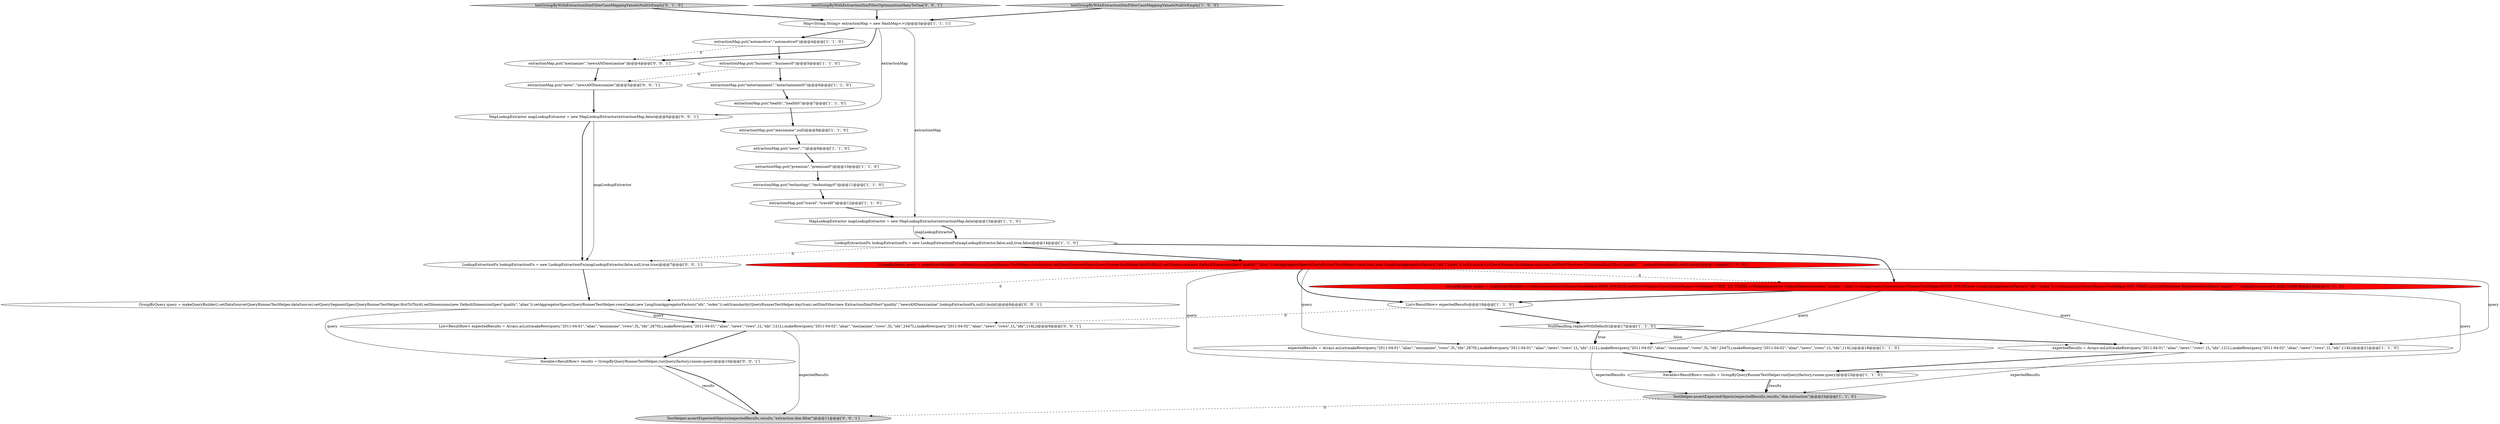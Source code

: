 digraph {
5 [style = filled, label = "GroupByQuery query = makeQueryBuilder().setDataSource(QueryRunnerTestHelper.dataSource).setQuerySegmentSpec(QueryRunnerTestHelper.firstToThird).setDimensions(new DefaultDimensionSpec(\"quality\",\"alias\")).setAggregatorSpecs(QueryRunnerTestHelper.rowsCount,new LongSumAggregatorFactory(\"idx\",\"index\")).setGranularity(QueryRunnerTestHelper.dayGran).setDimFilter(new ExtractionDimFilter(\"quality\",\"\",lookupExtractionFn,null)).build()@@@15@@@['1', '0', '0']", fillcolor = red, shape = ellipse image = "AAA1AAABBB1BBB"];
29 [style = filled, label = "TestHelper.assertExpectedObjects(expectedResults,results,\"extraction-dim-filter\")@@@11@@@['0', '0', '1']", fillcolor = lightgray, shape = ellipse image = "AAA0AAABBB3BBB"];
3 [style = filled, label = "expectedResults = Arrays.asList(makeRow(query,\"2011-04-01\",\"alias\",\"mezzanine\",\"rows\",3L,\"idx\",2870L),makeRow(query,\"2011-04-01\",\"alias\",\"news\",\"rows\",1L,\"idx\",121L),makeRow(query,\"2011-04-02\",\"alias\",\"mezzanine\",\"rows\",3L,\"idx\",2447L),makeRow(query,\"2011-04-02\",\"alias\",\"news\",\"rows\",1L,\"idx\",114L))@@@18@@@['1', '1', '0']", fillcolor = white, shape = ellipse image = "AAA0AAABBB1BBB"];
15 [style = filled, label = "MapLookupExtractor mapLookupExtractor = new MapLookupExtractor(extractionMap,false)@@@13@@@['1', '1', '0']", fillcolor = white, shape = ellipse image = "AAA0AAABBB1BBB"];
30 [style = filled, label = "LookupExtractionFn lookupExtractionFn = new LookupExtractionFn(mapLookupExtractor,false,null,true,true)@@@7@@@['0', '0', '1']", fillcolor = white, shape = ellipse image = "AAA0AAABBB3BBB"];
7 [style = filled, label = "extractionMap.put(\"health\",\"health0\")@@@7@@@['1', '1', '0']", fillcolor = white, shape = ellipse image = "AAA0AAABBB1BBB"];
12 [style = filled, label = "extractionMap.put(\"premium\",\"premium0\")@@@10@@@['1', '1', '0']", fillcolor = white, shape = ellipse image = "AAA0AAABBB1BBB"];
24 [style = filled, label = "Iterable<ResultRow> results = GroupByQueryRunnerTestHelper.runQuery(factory,runner,query)@@@10@@@['0', '0', '1']", fillcolor = white, shape = ellipse image = "AAA0AAABBB3BBB"];
25 [style = filled, label = "GroupByQuery query = makeQueryBuilder().setDataSource(QueryRunnerTestHelper.dataSource).setQuerySegmentSpec(QueryRunnerTestHelper.firstToThird).setDimensions(new DefaultDimensionSpec(\"quality\",\"alias\")).setAggregatorSpecs(QueryRunnerTestHelper.rowsCount,new LongSumAggregatorFactory(\"idx\",\"index\")).setGranularity(QueryRunnerTestHelper.dayGran).setDimFilter(new ExtractionDimFilter(\"quality\",\"newsANDmezzanine\",lookupExtractionFn,null)).build()@@@8@@@['0', '0', '1']", fillcolor = white, shape = ellipse image = "AAA0AAABBB3BBB"];
19 [style = filled, label = "TestHelper.assertExpectedObjects(expectedResults,results,\"dim-extraction\")@@@24@@@['1', '1', '0']", fillcolor = lightgray, shape = ellipse image = "AAA0AAABBB1BBB"];
6 [style = filled, label = "extractionMap.put(\"business\",\"business0\")@@@5@@@['1', '1', '0']", fillcolor = white, shape = ellipse image = "AAA0AAABBB1BBB"];
13 [style = filled, label = "extractionMap.put(\"travel\",\"travel0\")@@@12@@@['1', '1', '0']", fillcolor = white, shape = ellipse image = "AAA0AAABBB1BBB"];
14 [style = filled, label = "Map<String,String> extractionMap = new HashMap<>()@@@3@@@['1', '1', '1']", fillcolor = white, shape = ellipse image = "AAA0AAABBB1BBB"];
26 [style = filled, label = "extractionMap.put(\"mezzanine\",\"newsANDmezzanine\")@@@4@@@['0', '0', '1']", fillcolor = white, shape = ellipse image = "AAA0AAABBB3BBB"];
8 [style = filled, label = "extractionMap.put(\"technology\",\"technology0\")@@@11@@@['1', '1', '0']", fillcolor = white, shape = ellipse image = "AAA0AAABBB1BBB"];
0 [style = filled, label = "extractionMap.put(\"entertainment\",\"entertainment0\")@@@6@@@['1', '1', '0']", fillcolor = white, shape = ellipse image = "AAA0AAABBB1BBB"];
11 [style = filled, label = "expectedResults = Arrays.asList(makeRow(query,\"2011-04-01\",\"alias\",\"news\",\"rows\",1L,\"idx\",121L),makeRow(query,\"2011-04-02\",\"alias\",\"news\",\"rows\",1L,\"idx\",114L))@@@21@@@['1', '1', '0']", fillcolor = white, shape = ellipse image = "AAA0AAABBB1BBB"];
22 [style = filled, label = "List<ResultRow> expectedResults = Arrays.asList(makeRow(query,\"2011-04-01\",\"alias\",\"mezzanine\",\"rows\",3L,\"idx\",2870L),makeRow(query,\"2011-04-01\",\"alias\",\"news\",\"rows\",1L,\"idx\",121L),makeRow(query,\"2011-04-02\",\"alias\",\"mezzanine\",\"rows\",3L,\"idx\",2447L),makeRow(query,\"2011-04-02\",\"alias\",\"news\",\"rows\",1L,\"idx\",114L))@@@9@@@['0', '0', '1']", fillcolor = white, shape = ellipse image = "AAA0AAABBB3BBB"];
23 [style = filled, label = "extractionMap.put(\"news\",\"newsANDmezzanine\")@@@5@@@['0', '0', '1']", fillcolor = white, shape = ellipse image = "AAA0AAABBB3BBB"];
17 [style = filled, label = "NullHandling.replaceWithDefault()@@@17@@@['1', '1', '0']", fillcolor = white, shape = diamond image = "AAA0AAABBB1BBB"];
21 [style = filled, label = "testGroupByWithExtractionDimFilterCaseMappingValueIsNullOrEmpty['0', '1', '0']", fillcolor = lightgray, shape = diamond image = "AAA0AAABBB2BBB"];
27 [style = filled, label = "testGroupByWithExtractionDimFilterOptimazitionManyToOne['0', '0', '1']", fillcolor = lightgray, shape = diamond image = "AAA0AAABBB3BBB"];
20 [style = filled, label = "GroupByQuery query = makeQueryBuilder().setDataSource(QueryRunnerTestHelper.DATA_SOURCE).setQuerySegmentSpec(QueryRunnerTestHelper.FIRST_TO_THIRD).setDimensions(new DefaultDimensionSpec(\"quality\",\"alias\")).setAggregatorSpecs(QueryRunnerTestHelper.ROWS_COUNT,new LongSumAggregatorFactory(\"idx\",\"index\")).setGranularity(QueryRunnerTestHelper.DAY_GRAN).setDimFilter(new ExtractionDimFilter(\"quality\",\"\",lookupExtractionFn,null)).build()@@@15@@@['0', '1', '0']", fillcolor = red, shape = ellipse image = "AAA1AAABBB2BBB"];
10 [style = filled, label = "List<ResultRow> expectedResults@@@16@@@['1', '1', '0']", fillcolor = white, shape = ellipse image = "AAA0AAABBB1BBB"];
1 [style = filled, label = "LookupExtractionFn lookupExtractionFn = new LookupExtractionFn(mapLookupExtractor,false,null,true,false)@@@14@@@['1', '1', '0']", fillcolor = white, shape = ellipse image = "AAA0AAABBB1BBB"];
16 [style = filled, label = "testGroupByWithExtractionDimFilterCaseMappingValueIsNullOrEmpty['1', '0', '0']", fillcolor = lightgray, shape = diamond image = "AAA0AAABBB1BBB"];
9 [style = filled, label = "extractionMap.put(\"mezzanine\",null)@@@8@@@['1', '1', '0']", fillcolor = white, shape = ellipse image = "AAA0AAABBB1BBB"];
2 [style = filled, label = "Iterable<ResultRow> results = GroupByQueryRunnerTestHelper.runQuery(factory,runner,query)@@@23@@@['1', '1', '0']", fillcolor = white, shape = ellipse image = "AAA0AAABBB1BBB"];
18 [style = filled, label = "extractionMap.put(\"automotive\",\"automotive0\")@@@4@@@['1', '1', '0']", fillcolor = white, shape = ellipse image = "AAA0AAABBB1BBB"];
4 [style = filled, label = "extractionMap.put(\"news\",\"\")@@@9@@@['1', '1', '0']", fillcolor = white, shape = ellipse image = "AAA0AAABBB1BBB"];
28 [style = filled, label = "MapLookupExtractor mapLookupExtractor = new MapLookupExtractor(extractionMap,false)@@@6@@@['0', '0', '1']", fillcolor = white, shape = ellipse image = "AAA0AAABBB3BBB"];
1->5 [style = bold, label=""];
14->15 [style = solid, label="extractionMap"];
20->2 [style = solid, label="query"];
5->10 [style = bold, label=""];
15->1 [style = solid, label="mapLookupExtractor"];
14->28 [style = solid, label="extractionMap"];
28->30 [style = solid, label="mapLookupExtractor"];
2->19 [style = bold, label=""];
27->14 [style = bold, label=""];
28->30 [style = bold, label=""];
25->22 [style = bold, label=""];
25->24 [style = solid, label="query"];
1->30 [style = dashed, label="0"];
5->11 [style = solid, label="query"];
9->4 [style = bold, label=""];
24->29 [style = solid, label="results"];
17->11 [style = dotted, label="false"];
19->29 [style = dashed, label="0"];
1->20 [style = bold, label=""];
30->25 [style = bold, label=""];
10->17 [style = bold, label=""];
6->0 [style = bold, label=""];
24->29 [style = bold, label=""];
5->25 [style = dashed, label="0"];
10->22 [style = dashed, label="0"];
17->3 [style = dotted, label="true"];
11->2 [style = bold, label=""];
5->20 [style = dashed, label="0"];
0->7 [style = bold, label=""];
20->10 [style = bold, label=""];
23->28 [style = bold, label=""];
7->9 [style = bold, label=""];
14->26 [style = bold, label=""];
22->29 [style = solid, label="expectedResults"];
3->2 [style = bold, label=""];
20->11 [style = solid, label="query"];
18->6 [style = bold, label=""];
15->1 [style = bold, label=""];
12->8 [style = bold, label=""];
26->23 [style = bold, label=""];
5->2 [style = solid, label="query"];
2->19 [style = solid, label="results"];
11->19 [style = solid, label="expectedResults"];
20->3 [style = solid, label="query"];
25->22 [style = solid, label="query"];
17->3 [style = bold, label=""];
4->12 [style = bold, label=""];
5->3 [style = solid, label="query"];
16->14 [style = bold, label=""];
14->18 [style = bold, label=""];
13->15 [style = bold, label=""];
22->24 [style = bold, label=""];
3->19 [style = solid, label="expectedResults"];
6->23 [style = dashed, label="0"];
18->26 [style = dashed, label="0"];
8->13 [style = bold, label=""];
21->14 [style = bold, label=""];
17->11 [style = bold, label=""];
}
